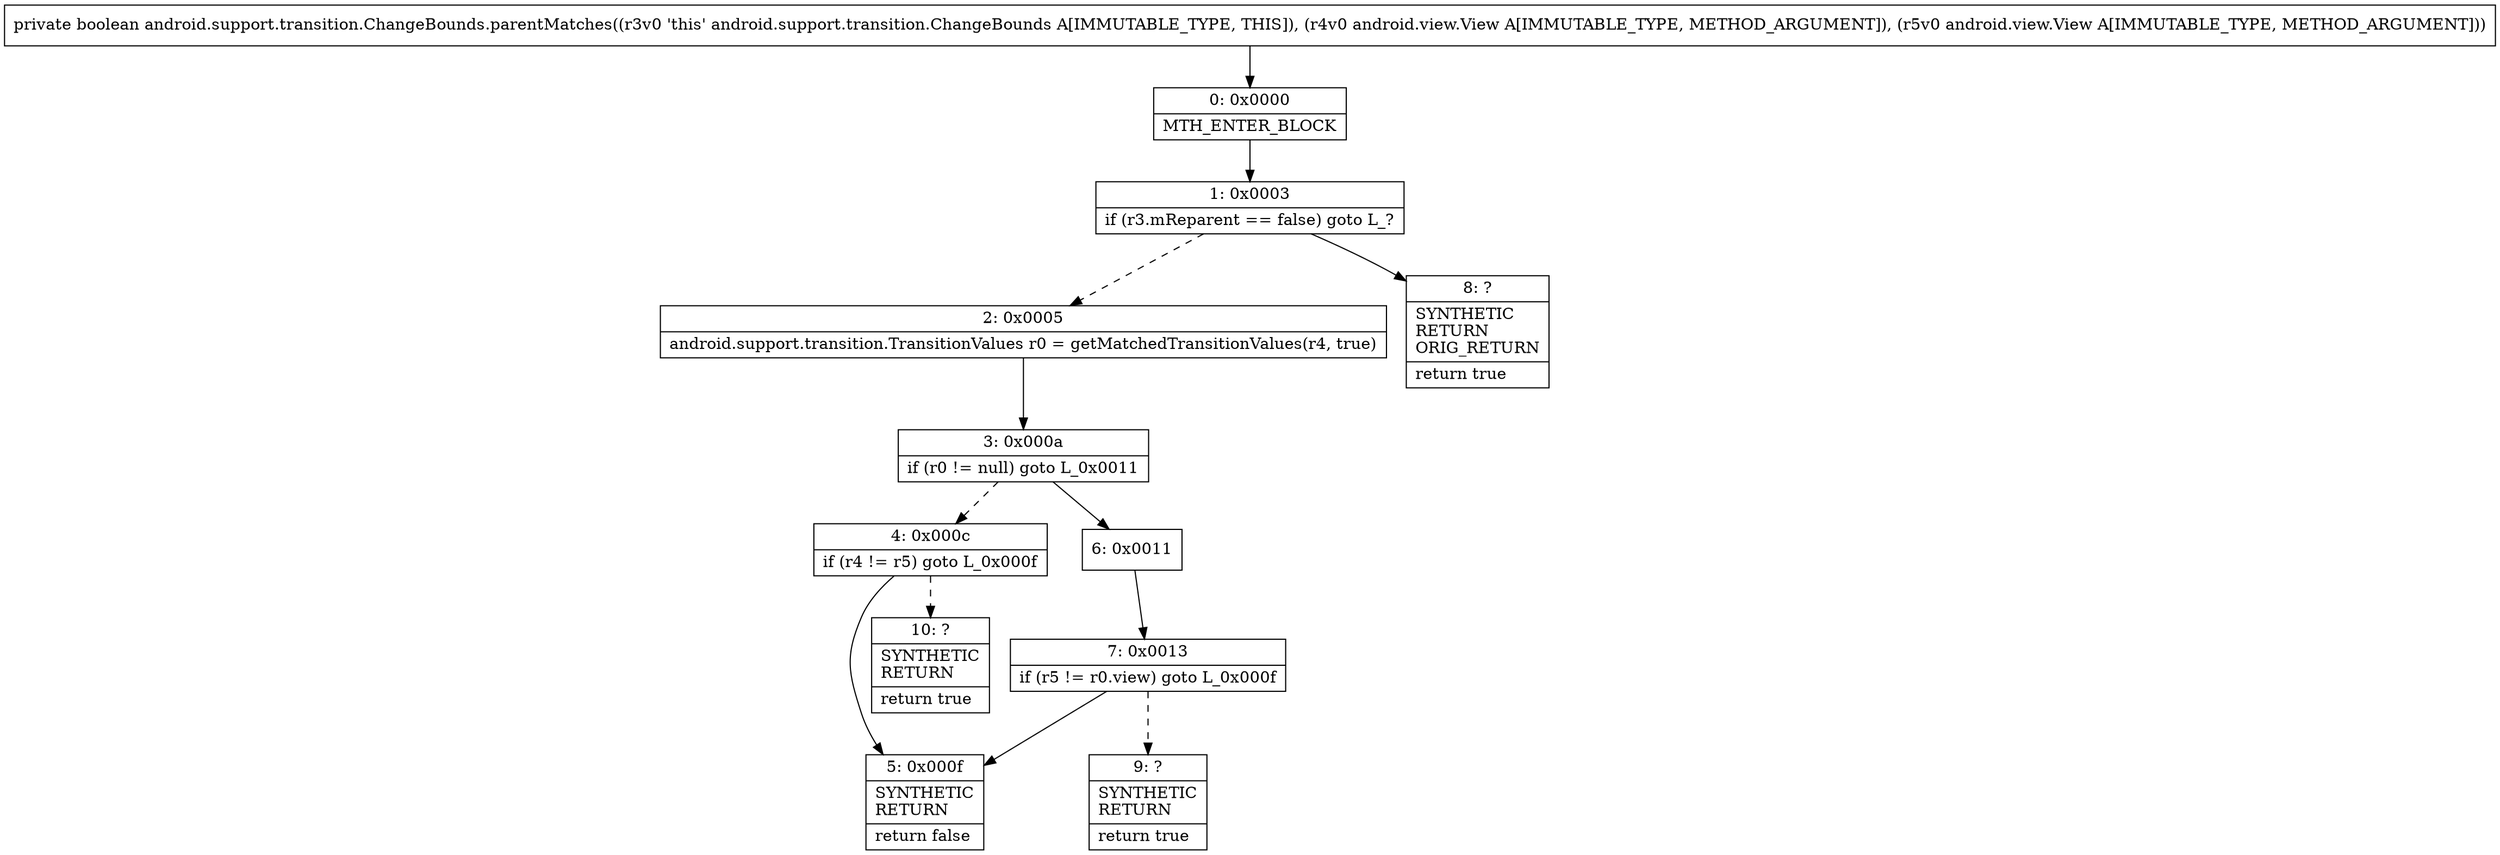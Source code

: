 digraph "CFG forandroid.support.transition.ChangeBounds.parentMatches(Landroid\/view\/View;Landroid\/view\/View;)Z" {
Node_0 [shape=record,label="{0\:\ 0x0000|MTH_ENTER_BLOCK\l}"];
Node_1 [shape=record,label="{1\:\ 0x0003|if (r3.mReparent == false) goto L_?\l}"];
Node_2 [shape=record,label="{2\:\ 0x0005|android.support.transition.TransitionValues r0 = getMatchedTransitionValues(r4, true)\l}"];
Node_3 [shape=record,label="{3\:\ 0x000a|if (r0 != null) goto L_0x0011\l}"];
Node_4 [shape=record,label="{4\:\ 0x000c|if (r4 != r5) goto L_0x000f\l}"];
Node_5 [shape=record,label="{5\:\ 0x000f|SYNTHETIC\lRETURN\l|return false\l}"];
Node_6 [shape=record,label="{6\:\ 0x0011}"];
Node_7 [shape=record,label="{7\:\ 0x0013|if (r5 != r0.view) goto L_0x000f\l}"];
Node_8 [shape=record,label="{8\:\ ?|SYNTHETIC\lRETURN\lORIG_RETURN\l|return true\l}"];
Node_9 [shape=record,label="{9\:\ ?|SYNTHETIC\lRETURN\l|return true\l}"];
Node_10 [shape=record,label="{10\:\ ?|SYNTHETIC\lRETURN\l|return true\l}"];
MethodNode[shape=record,label="{private boolean android.support.transition.ChangeBounds.parentMatches((r3v0 'this' android.support.transition.ChangeBounds A[IMMUTABLE_TYPE, THIS]), (r4v0 android.view.View A[IMMUTABLE_TYPE, METHOD_ARGUMENT]), (r5v0 android.view.View A[IMMUTABLE_TYPE, METHOD_ARGUMENT])) }"];
MethodNode -> Node_0;
Node_0 -> Node_1;
Node_1 -> Node_2[style=dashed];
Node_1 -> Node_8;
Node_2 -> Node_3;
Node_3 -> Node_4[style=dashed];
Node_3 -> Node_6;
Node_4 -> Node_5;
Node_4 -> Node_10[style=dashed];
Node_6 -> Node_7;
Node_7 -> Node_5;
Node_7 -> Node_9[style=dashed];
}

